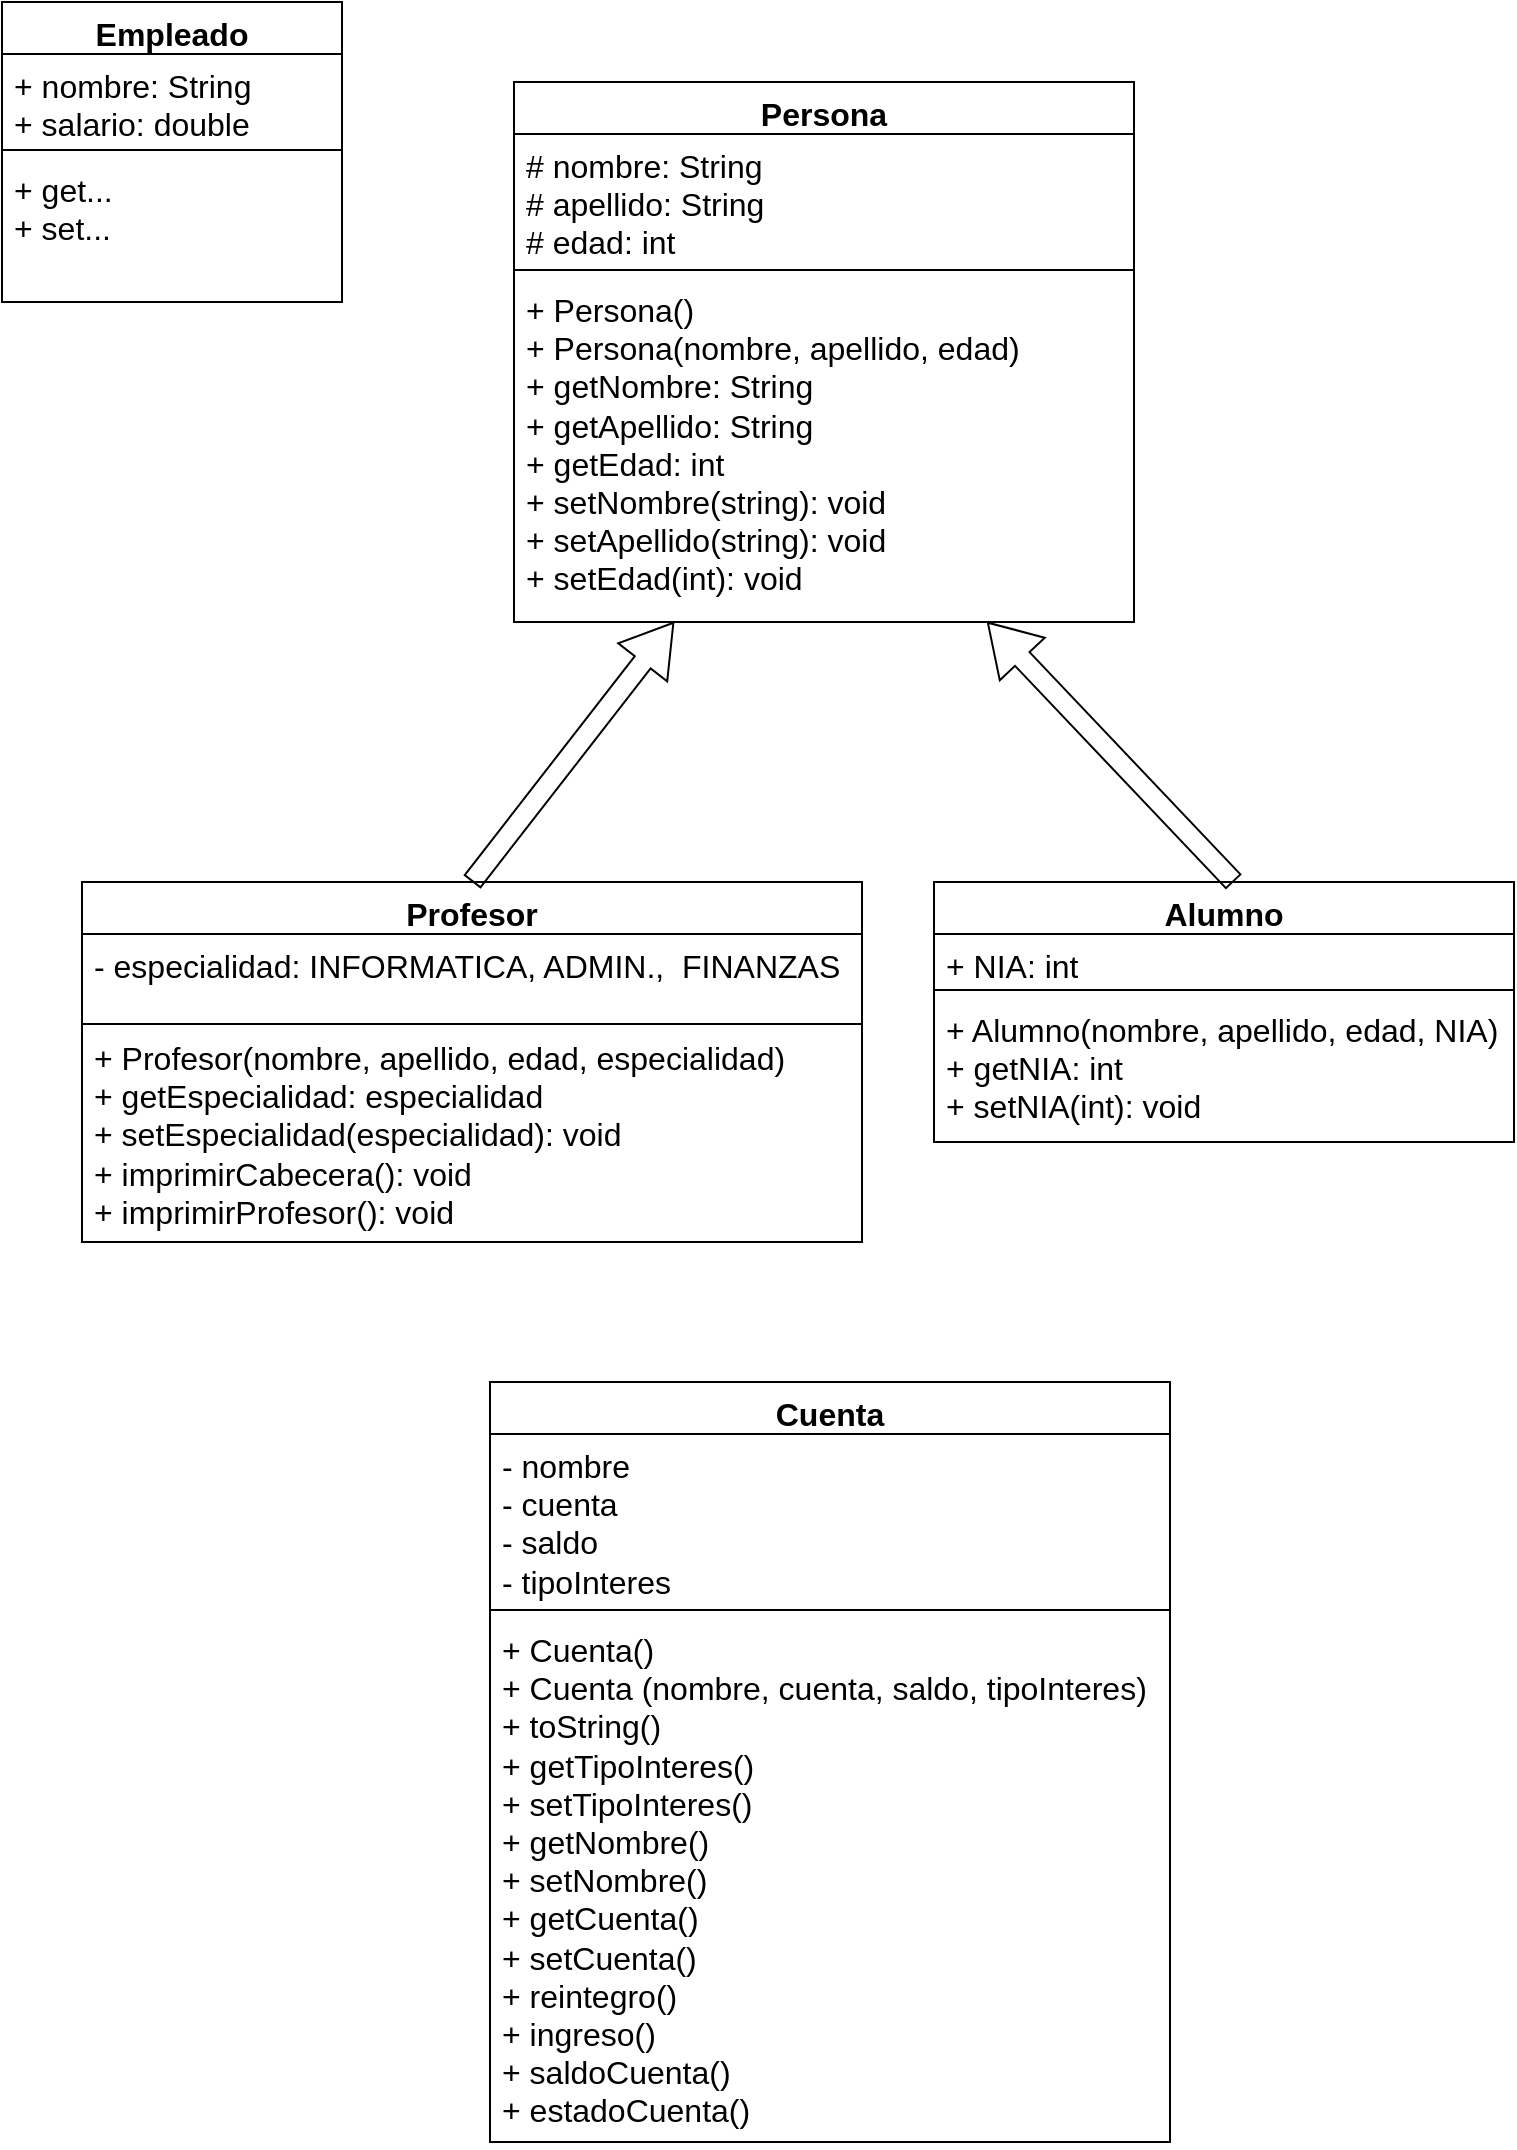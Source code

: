 <mxfile version="22.1.21" type="device">
  <diagram id="C5RBs43oDa-KdzZeNtuy" name="Page-1">
    <mxGraphModel dx="1418" dy="870" grid="1" gridSize="10" guides="1" tooltips="1" connect="1" arrows="1" fold="1" page="1" pageScale="1" pageWidth="827" pageHeight="1169" math="0" shadow="0">
      <root>
        <mxCell id="WIyWlLk6GJQsqaUBKTNV-0" />
        <mxCell id="WIyWlLk6GJQsqaUBKTNV-1" parent="WIyWlLk6GJQsqaUBKTNV-0" />
        <mxCell id="66qZwUKZa5FkFSXOPpvQ-0" value="Empleado" style="swimlane;fontStyle=1;align=center;verticalAlign=top;childLayout=stackLayout;horizontal=1;startSize=26;horizontalStack=0;resizeParent=1;resizeParentMax=0;resizeLast=0;collapsible=1;marginBottom=0;whiteSpace=wrap;html=1;fontSize=16;" parent="WIyWlLk6GJQsqaUBKTNV-1" vertex="1">
          <mxGeometry width="170" height="150" as="geometry" />
        </mxCell>
        <mxCell id="66qZwUKZa5FkFSXOPpvQ-1" value="+ nombre: String&lt;br&gt;+ salario: double" style="text;strokeColor=none;fillColor=none;align=left;verticalAlign=top;spacingLeft=4;spacingRight=4;overflow=hidden;rotatable=0;points=[[0,0.5],[1,0.5]];portConstraint=eastwest;whiteSpace=wrap;html=1;fontSize=16;" parent="66qZwUKZa5FkFSXOPpvQ-0" vertex="1">
          <mxGeometry y="26" width="170" height="44" as="geometry" />
        </mxCell>
        <mxCell id="66qZwUKZa5FkFSXOPpvQ-2" value="" style="line;strokeWidth=1;fillColor=none;align=left;verticalAlign=middle;spacingTop=-1;spacingLeft=3;spacingRight=3;rotatable=0;labelPosition=right;points=[];portConstraint=eastwest;strokeColor=inherit;fontSize=16;" parent="66qZwUKZa5FkFSXOPpvQ-0" vertex="1">
          <mxGeometry y="70" width="170" height="8" as="geometry" />
        </mxCell>
        <mxCell id="66qZwUKZa5FkFSXOPpvQ-3" value="+ get...&lt;br&gt;+ set..." style="text;strokeColor=none;fillColor=none;align=left;verticalAlign=top;spacingLeft=4;spacingRight=4;overflow=hidden;rotatable=0;points=[[0,0.5],[1,0.5]];portConstraint=eastwest;whiteSpace=wrap;html=1;fontSize=16;" parent="66qZwUKZa5FkFSXOPpvQ-0" vertex="1">
          <mxGeometry y="78" width="170" height="72" as="geometry" />
        </mxCell>
        <mxCell id="xiYTsNJNyucThmF32Ywy-0" value="Persona" style="swimlane;fontStyle=1;align=center;verticalAlign=top;childLayout=stackLayout;horizontal=1;startSize=26;horizontalStack=0;resizeParent=1;resizeParentMax=0;resizeLast=0;collapsible=1;marginBottom=0;whiteSpace=wrap;html=1;fontSize=16;" parent="WIyWlLk6GJQsqaUBKTNV-1" vertex="1">
          <mxGeometry x="256" y="40" width="310" height="270" as="geometry" />
        </mxCell>
        <mxCell id="xiYTsNJNyucThmF32Ywy-1" value="# nombre: String&lt;br&gt;# apellido: String&lt;br&gt;# edad: int" style="text;strokeColor=none;fillColor=none;align=left;verticalAlign=top;spacingLeft=4;spacingRight=4;overflow=hidden;rotatable=0;points=[[0,0.5],[1,0.5]];portConstraint=eastwest;whiteSpace=wrap;html=1;fontSize=16;" parent="xiYTsNJNyucThmF32Ywy-0" vertex="1">
          <mxGeometry y="26" width="310" height="64" as="geometry" />
        </mxCell>
        <mxCell id="xiYTsNJNyucThmF32Ywy-2" value="" style="line;strokeWidth=1;fillColor=none;align=left;verticalAlign=middle;spacingTop=-1;spacingLeft=3;spacingRight=3;rotatable=0;labelPosition=right;points=[];portConstraint=eastwest;strokeColor=inherit;fontSize=16;" parent="xiYTsNJNyucThmF32Ywy-0" vertex="1">
          <mxGeometry y="90" width="310" height="8" as="geometry" />
        </mxCell>
        <mxCell id="xiYTsNJNyucThmF32Ywy-3" value="+ Persona()&lt;br&gt;+ Persona(nombre, apellido, edad)&lt;br&gt;+ getNombre: String&lt;br&gt;+ getApellido: String&lt;br&gt;+ getEdad: int&lt;br&gt;+ setNombre(string): void&lt;br&gt;+ setApellido(string): void&lt;br&gt;+ setEdad(int): void" style="text;strokeColor=none;fillColor=none;align=left;verticalAlign=top;spacingLeft=4;spacingRight=4;overflow=hidden;rotatable=0;points=[[0,0.5],[1,0.5]];portConstraint=eastwest;whiteSpace=wrap;html=1;fontSize=16;" parent="xiYTsNJNyucThmF32Ywy-0" vertex="1">
          <mxGeometry y="98" width="310" height="172" as="geometry" />
        </mxCell>
        <mxCell id="xiYTsNJNyucThmF32Ywy-4" value="Alumno" style="swimlane;fontStyle=1;align=center;verticalAlign=top;childLayout=stackLayout;horizontal=1;startSize=26;horizontalStack=0;resizeParent=1;resizeParentMax=0;resizeLast=0;collapsible=1;marginBottom=0;whiteSpace=wrap;html=1;fontSize=16;" parent="WIyWlLk6GJQsqaUBKTNV-1" vertex="1">
          <mxGeometry x="466" y="440" width="290" height="130" as="geometry" />
        </mxCell>
        <mxCell id="xiYTsNJNyucThmF32Ywy-5" value="+ NIA: int" style="text;strokeColor=none;fillColor=none;align=left;verticalAlign=top;spacingLeft=4;spacingRight=4;overflow=hidden;rotatable=0;points=[[0,0.5],[1,0.5]];portConstraint=eastwest;whiteSpace=wrap;html=1;fontSize=16;" parent="xiYTsNJNyucThmF32Ywy-4" vertex="1">
          <mxGeometry y="26" width="290" height="24" as="geometry" />
        </mxCell>
        <mxCell id="xiYTsNJNyucThmF32Ywy-6" value="" style="line;strokeWidth=1;fillColor=none;align=left;verticalAlign=middle;spacingTop=-1;spacingLeft=3;spacingRight=3;rotatable=0;labelPosition=right;points=[];portConstraint=eastwest;strokeColor=inherit;fontSize=16;" parent="xiYTsNJNyucThmF32Ywy-4" vertex="1">
          <mxGeometry y="50" width="290" height="8" as="geometry" />
        </mxCell>
        <mxCell id="xiYTsNJNyucThmF32Ywy-7" value="+ Alumno(nombre, apellido, edad, NIA)&lt;br&gt;+ getNIA: int&lt;br&gt;+ setNIA(int): void" style="text;strokeColor=none;fillColor=none;align=left;verticalAlign=top;spacingLeft=4;spacingRight=4;overflow=hidden;rotatable=0;points=[[0,0.5],[1,0.5]];portConstraint=eastwest;whiteSpace=wrap;html=1;fontSize=16;" parent="xiYTsNJNyucThmF32Ywy-4" vertex="1">
          <mxGeometry y="58" width="290" height="72" as="geometry" />
        </mxCell>
        <mxCell id="xiYTsNJNyucThmF32Ywy-9" value="" style="shape=flexArrow;endArrow=classic;html=1;rounded=0;fontSize=12;startSize=8;endSize=8;curved=1;exitX=0.517;exitY=0;exitDx=0;exitDy=0;exitPerimeter=0;" parent="WIyWlLk6GJQsqaUBKTNV-1" source="xiYTsNJNyucThmF32Ywy-4" target="xiYTsNJNyucThmF32Ywy-3" edge="1">
          <mxGeometry width="50" height="50" relative="1" as="geometry">
            <mxPoint x="526" y="360" as="sourcePoint" />
            <mxPoint x="576" y="310" as="targetPoint" />
          </mxGeometry>
        </mxCell>
        <mxCell id="xiYTsNJNyucThmF32Ywy-10" value="Profesor" style="swimlane;fontStyle=1;align=center;verticalAlign=top;childLayout=stackLayout;horizontal=1;startSize=26;horizontalStack=0;resizeParent=1;resizeParentMax=0;resizeLast=0;collapsible=1;marginBottom=0;whiteSpace=wrap;html=1;fontSize=16;" parent="WIyWlLk6GJQsqaUBKTNV-1" vertex="1">
          <mxGeometry x="40" y="440" width="390" height="180" as="geometry" />
        </mxCell>
        <mxCell id="xiYTsNJNyucThmF32Ywy-11" value="- especialidad: INFORMATICA, ADMIN.,&amp;nbsp; FINANZAS" style="text;strokeColor=none;fillColor=none;align=left;verticalAlign=top;spacingLeft=4;spacingRight=4;overflow=hidden;rotatable=0;points=[[0,0.5],[1,0.5]];portConstraint=eastwest;whiteSpace=wrap;html=1;fontSize=16;" parent="xiYTsNJNyucThmF32Ywy-10" vertex="1">
          <mxGeometry y="26" width="390" height="44" as="geometry" />
        </mxCell>
        <mxCell id="xiYTsNJNyucThmF32Ywy-12" value="" style="line;strokeWidth=1;fillColor=none;align=left;verticalAlign=middle;spacingTop=-1;spacingLeft=3;spacingRight=3;rotatable=0;labelPosition=right;points=[];portConstraint=eastwest;strokeColor=inherit;fontSize=16;" parent="xiYTsNJNyucThmF32Ywy-10" vertex="1">
          <mxGeometry y="70" width="390" height="2" as="geometry" />
        </mxCell>
        <mxCell id="xiYTsNJNyucThmF32Ywy-13" value="+ Profesor(nombre, apellido, edad, especialidad)&lt;br&gt;+ getEspecialidad: especialidad&lt;br&gt;+ setEspecialidad(especialidad): void&lt;br&gt;+ imprimirCabecera(): void&lt;br&gt;+ imprimirProfesor(): void" style="text;strokeColor=none;fillColor=none;align=left;verticalAlign=top;spacingLeft=4;spacingRight=4;overflow=hidden;rotatable=0;points=[[0,0.5],[1,0.5]];portConstraint=eastwest;whiteSpace=wrap;html=1;fontSize=16;" parent="xiYTsNJNyucThmF32Ywy-10" vertex="1">
          <mxGeometry y="72" width="390" height="108" as="geometry" />
        </mxCell>
        <mxCell id="xiYTsNJNyucThmF32Ywy-14" value="" style="shape=flexArrow;endArrow=classic;html=1;rounded=0;fontSize=12;startSize=8;endSize=8;curved=1;exitX=0.5;exitY=0;exitDx=0;exitDy=0;" parent="WIyWlLk6GJQsqaUBKTNV-1" source="xiYTsNJNyucThmF32Ywy-10" edge="1">
          <mxGeometry width="50" height="50" relative="1" as="geometry">
            <mxPoint x="463" y="450" as="sourcePoint" />
            <mxPoint x="336" y="310" as="targetPoint" />
          </mxGeometry>
        </mxCell>
        <mxCell id="VXxMu-OpcG7jEl4jG7sZ-0" value="Cuenta" style="swimlane;fontStyle=1;align=center;verticalAlign=top;childLayout=stackLayout;horizontal=1;startSize=26;horizontalStack=0;resizeParent=1;resizeParentMax=0;resizeLast=0;collapsible=1;marginBottom=0;whiteSpace=wrap;html=1;fontSize=16;" vertex="1" parent="WIyWlLk6GJQsqaUBKTNV-1">
          <mxGeometry x="244" y="690" width="340" height="380" as="geometry" />
        </mxCell>
        <mxCell id="VXxMu-OpcG7jEl4jG7sZ-1" value="- nombre&lt;br&gt;- cuenta&amp;nbsp;&lt;br&gt;- saldo&lt;br&gt;- tipoInteres" style="text;strokeColor=none;fillColor=none;align=left;verticalAlign=top;spacingLeft=4;spacingRight=4;overflow=hidden;rotatable=0;points=[[0,0.5],[1,0.5]];portConstraint=eastwest;whiteSpace=wrap;html=1;fontSize=16;" vertex="1" parent="VXxMu-OpcG7jEl4jG7sZ-0">
          <mxGeometry y="26" width="340" height="84" as="geometry" />
        </mxCell>
        <mxCell id="VXxMu-OpcG7jEl4jG7sZ-2" value="" style="line;strokeWidth=1;fillColor=none;align=left;verticalAlign=middle;spacingTop=-1;spacingLeft=3;spacingRight=3;rotatable=0;labelPosition=right;points=[];portConstraint=eastwest;strokeColor=inherit;fontSize=16;" vertex="1" parent="VXxMu-OpcG7jEl4jG7sZ-0">
          <mxGeometry y="110" width="340" height="8" as="geometry" />
        </mxCell>
        <mxCell id="VXxMu-OpcG7jEl4jG7sZ-3" value="+ Cuenta()&lt;br&gt;+ Cuenta (nombre, cuenta, saldo, tipoInteres)&lt;br&gt;+ toString()&lt;br&gt;+ getTipoInteres()&lt;br&gt;+ setTipoInteres()&lt;br&gt;+ getNombre()&lt;br&gt;+ setNombre()&lt;br&gt;+ getCuenta()&lt;br&gt;+ setCuenta()&lt;br&gt;+ reintegro()&lt;br&gt;+ ingreso()&lt;br&gt;+ saldoCuenta()&lt;br&gt;+ estadoCuenta()" style="text;strokeColor=none;fillColor=none;align=left;verticalAlign=top;spacingLeft=4;spacingRight=4;overflow=hidden;rotatable=0;points=[[0,0.5],[1,0.5]];portConstraint=eastwest;whiteSpace=wrap;html=1;fontSize=16;" vertex="1" parent="VXxMu-OpcG7jEl4jG7sZ-0">
          <mxGeometry y="118" width="340" height="262" as="geometry" />
        </mxCell>
      </root>
    </mxGraphModel>
  </diagram>
</mxfile>
